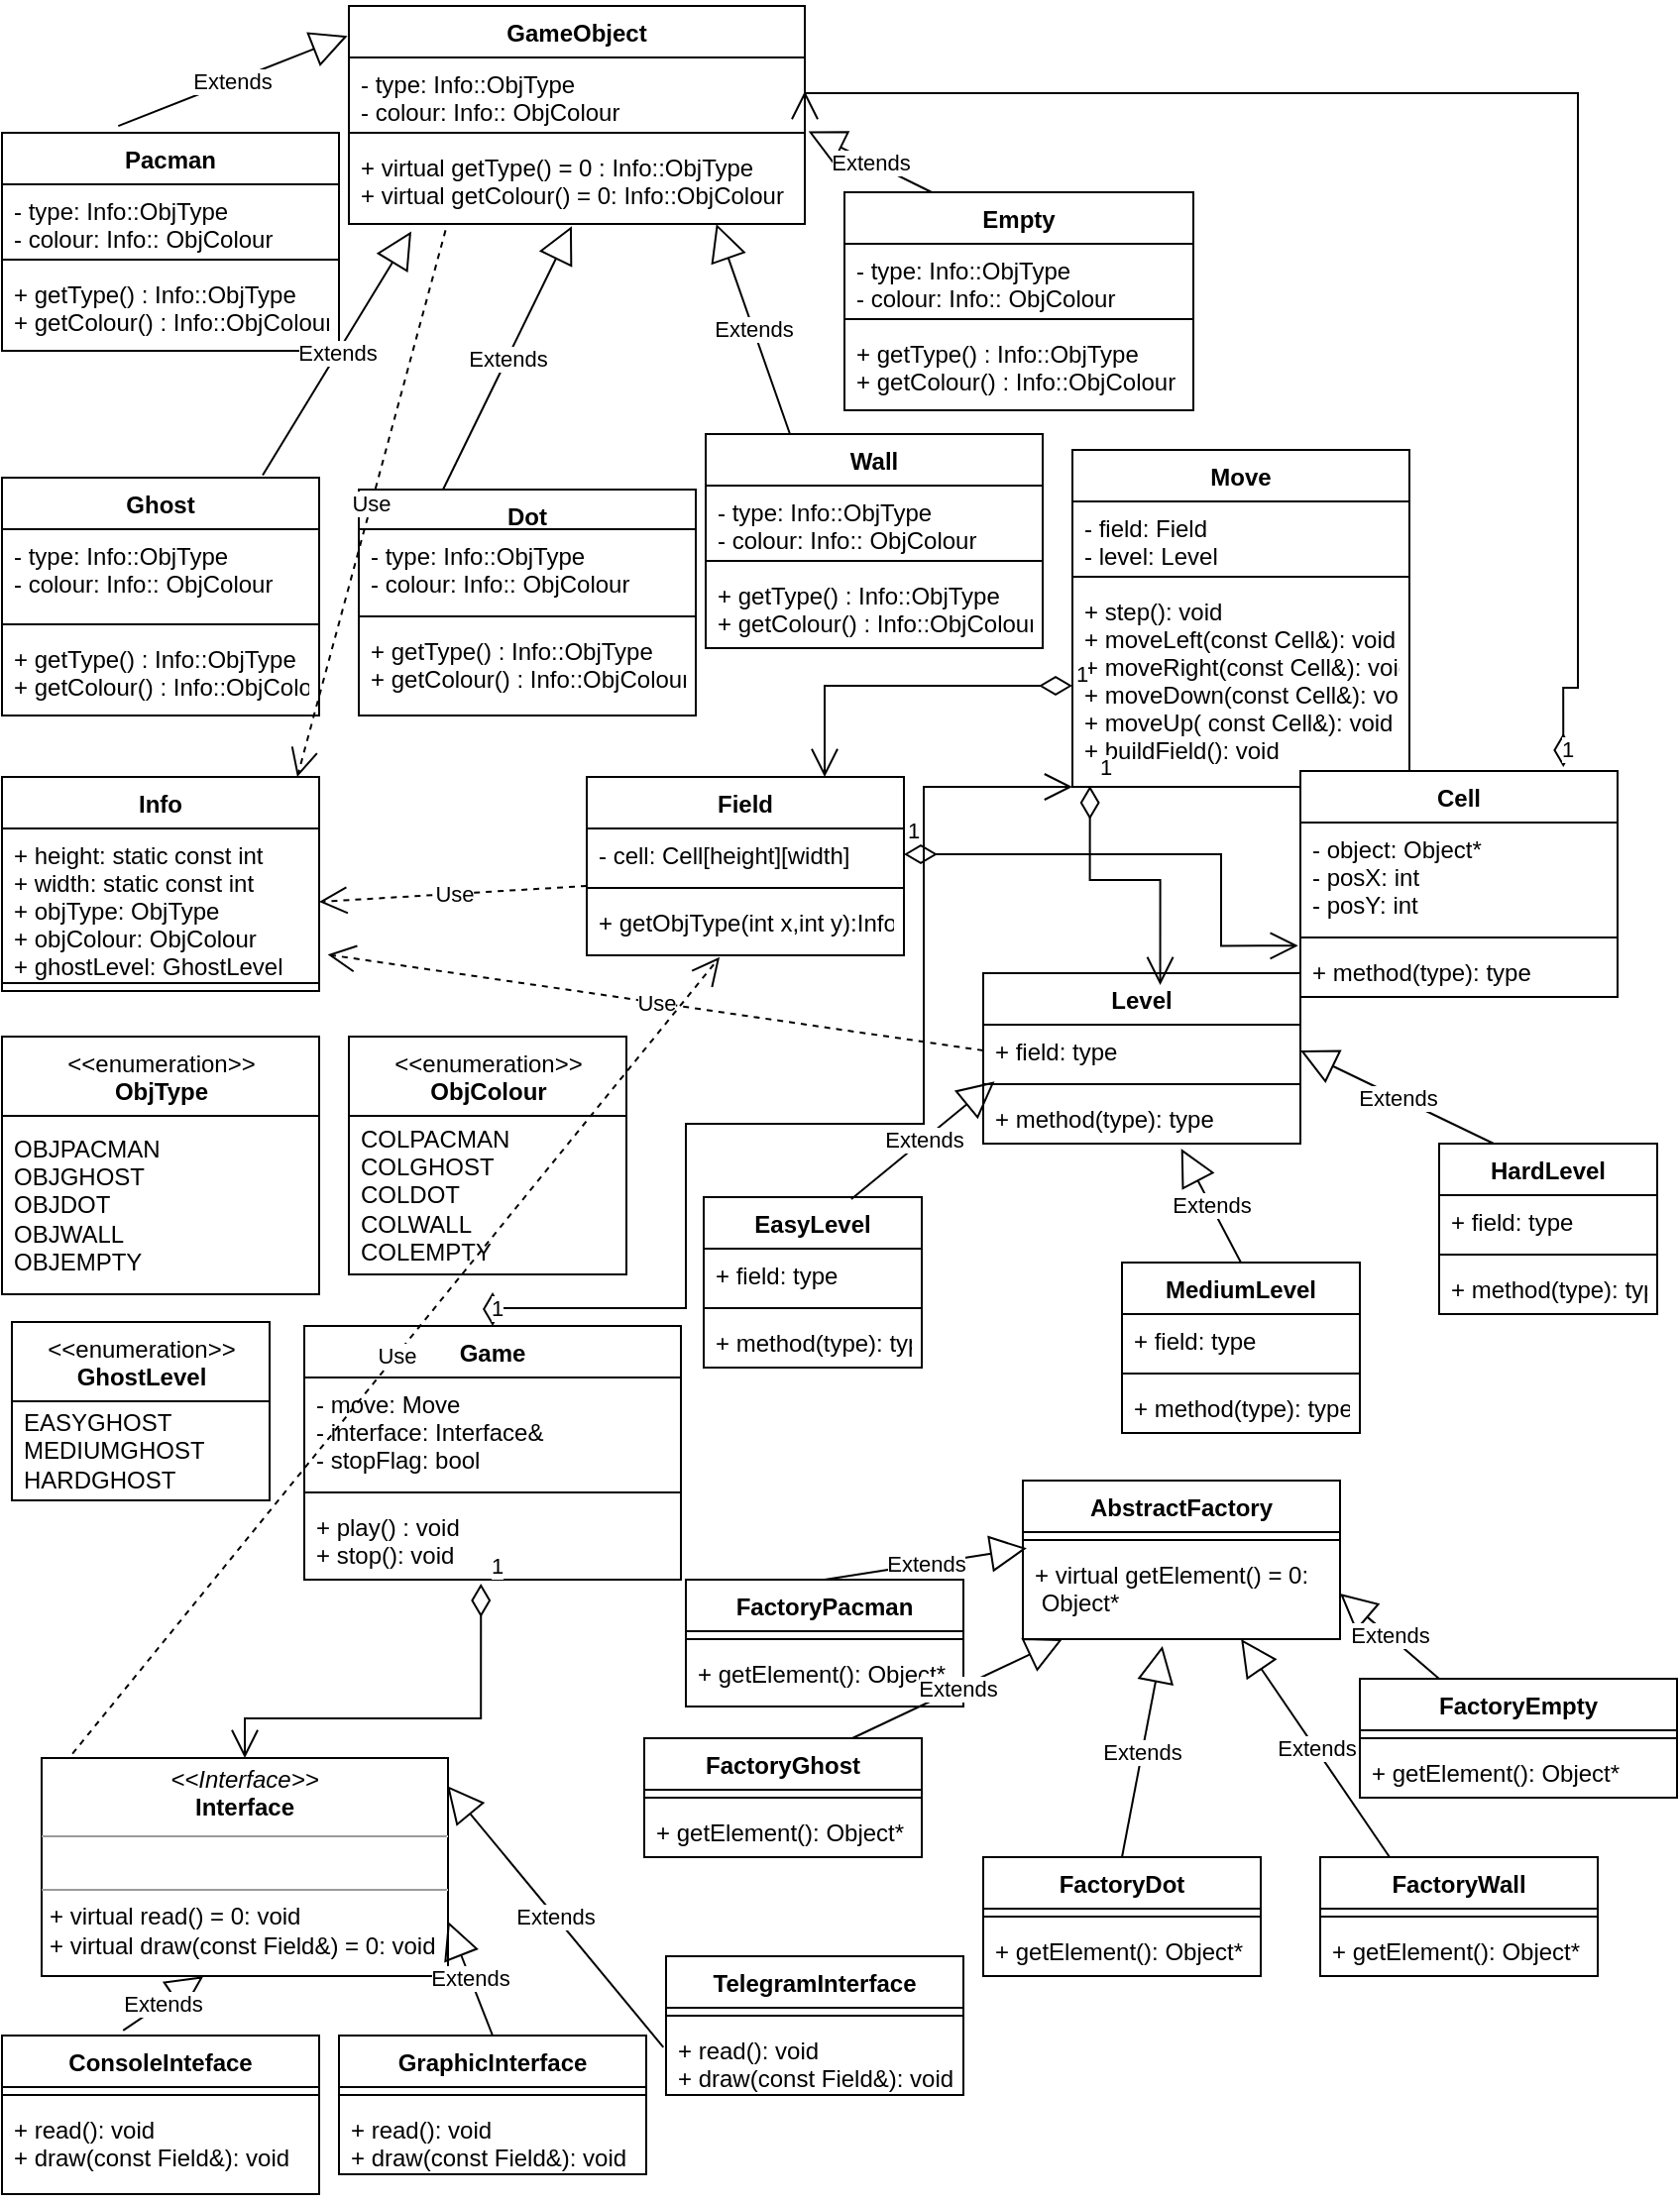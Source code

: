 <mxfile version="17.1.3" type="github">
  <diagram id="C5RBs43oDa-KdzZeNtuy" name="Page-1">
    <mxGraphModel dx="1153" dy="608" grid="1" gridSize="10" guides="1" tooltips="1" connect="1" arrows="1" fold="1" page="1" pageScale="1" pageWidth="827" pageHeight="1169" math="0" shadow="0">
      <root>
        <mxCell id="WIyWlLk6GJQsqaUBKTNV-0" />
        <mxCell id="WIyWlLk6GJQsqaUBKTNV-1" parent="WIyWlLk6GJQsqaUBKTNV-0" />
        <mxCell id="kcvEA24CebEOUI8K_3z3-49" value="GameObject" style="swimlane;fontStyle=1;align=center;verticalAlign=top;childLayout=stackLayout;horizontal=1;startSize=26;horizontalStack=0;resizeParent=1;resizeParentMax=0;resizeLast=0;collapsible=1;marginBottom=0;" vertex="1" parent="WIyWlLk6GJQsqaUBKTNV-1">
          <mxGeometry x="190" y="36" width="230" height="110" as="geometry" />
        </mxCell>
        <mxCell id="kcvEA24CebEOUI8K_3z3-50" value="- type: Info::ObjType&#xa;- colour: Info:: ObjColour" style="text;strokeColor=none;fillColor=none;align=left;verticalAlign=top;spacingLeft=4;spacingRight=4;overflow=hidden;rotatable=0;points=[[0,0.5],[1,0.5]];portConstraint=eastwest;" vertex="1" parent="kcvEA24CebEOUI8K_3z3-49">
          <mxGeometry y="26" width="230" height="34" as="geometry" />
        </mxCell>
        <mxCell id="kcvEA24CebEOUI8K_3z3-51" value="" style="line;strokeWidth=1;fillColor=none;align=left;verticalAlign=middle;spacingTop=-1;spacingLeft=3;spacingRight=3;rotatable=0;labelPosition=right;points=[];portConstraint=eastwest;" vertex="1" parent="kcvEA24CebEOUI8K_3z3-49">
          <mxGeometry y="60" width="230" height="8" as="geometry" />
        </mxCell>
        <mxCell id="kcvEA24CebEOUI8K_3z3-52" value="+ virtual getType() = 0 : Info::ObjType&#xa;+ virtual getColour() = 0: Info::ObjColour" style="text;strokeColor=none;fillColor=none;align=left;verticalAlign=top;spacingLeft=4;spacingRight=4;overflow=hidden;rotatable=0;points=[[0,0.5],[1,0.5]];portConstraint=eastwest;" vertex="1" parent="kcvEA24CebEOUI8K_3z3-49">
          <mxGeometry y="68" width="230" height="42" as="geometry" />
        </mxCell>
        <mxCell id="kcvEA24CebEOUI8K_3z3-53" value="Ghost" style="swimlane;fontStyle=1;align=center;verticalAlign=top;childLayout=stackLayout;horizontal=1;startSize=26;horizontalStack=0;resizeParent=1;resizeParentMax=0;resizeLast=0;collapsible=1;marginBottom=0;" vertex="1" parent="WIyWlLk6GJQsqaUBKTNV-1">
          <mxGeometry x="15" y="274" width="160" height="120" as="geometry" />
        </mxCell>
        <mxCell id="kcvEA24CebEOUI8K_3z3-54" value="- type: Info::ObjType&#xa;- colour: Info:: ObjColour" style="text;strokeColor=none;fillColor=none;align=left;verticalAlign=top;spacingLeft=4;spacingRight=4;overflow=hidden;rotatable=0;points=[[0,0.5],[1,0.5]];portConstraint=eastwest;" vertex="1" parent="kcvEA24CebEOUI8K_3z3-53">
          <mxGeometry y="26" width="160" height="44" as="geometry" />
        </mxCell>
        <mxCell id="kcvEA24CebEOUI8K_3z3-55" value="" style="line;strokeWidth=1;fillColor=none;align=left;verticalAlign=middle;spacingTop=-1;spacingLeft=3;spacingRight=3;rotatable=0;labelPosition=right;points=[];portConstraint=eastwest;" vertex="1" parent="kcvEA24CebEOUI8K_3z3-53">
          <mxGeometry y="70" width="160" height="8" as="geometry" />
        </mxCell>
        <mxCell id="kcvEA24CebEOUI8K_3z3-56" value="+ getType() : Info::ObjType&#xa;+ getColour() : Info::ObjColour" style="text;strokeColor=none;fillColor=none;align=left;verticalAlign=top;spacingLeft=4;spacingRight=4;overflow=hidden;rotatable=0;points=[[0,0.5],[1,0.5]];portConstraint=eastwest;" vertex="1" parent="kcvEA24CebEOUI8K_3z3-53">
          <mxGeometry y="78" width="160" height="42" as="geometry" />
        </mxCell>
        <mxCell id="kcvEA24CebEOUI8K_3z3-57" value="Dot" style="swimlane;fontStyle=1;align=center;verticalAlign=top;childLayout=stackLayout;horizontal=1;startSize=20;horizontalStack=0;resizeParent=1;resizeParentMax=0;resizeLast=0;collapsible=1;marginBottom=0;" vertex="1" parent="WIyWlLk6GJQsqaUBKTNV-1">
          <mxGeometry x="195" y="280" width="170" height="114" as="geometry" />
        </mxCell>
        <mxCell id="kcvEA24CebEOUI8K_3z3-58" value="- type: Info::ObjType&#xa;- colour: Info:: ObjColour" style="text;strokeColor=none;fillColor=none;align=left;verticalAlign=top;spacingLeft=4;spacingRight=4;overflow=hidden;rotatable=0;points=[[0,0.5],[1,0.5]];portConstraint=eastwest;" vertex="1" parent="kcvEA24CebEOUI8K_3z3-57">
          <mxGeometry y="20" width="170" height="40" as="geometry" />
        </mxCell>
        <mxCell id="kcvEA24CebEOUI8K_3z3-59" value="" style="line;strokeWidth=1;fillColor=none;align=left;verticalAlign=middle;spacingTop=-1;spacingLeft=3;spacingRight=3;rotatable=0;labelPosition=right;points=[];portConstraint=eastwest;" vertex="1" parent="kcvEA24CebEOUI8K_3z3-57">
          <mxGeometry y="60" width="170" height="8" as="geometry" />
        </mxCell>
        <mxCell id="kcvEA24CebEOUI8K_3z3-60" value="+ getType() : Info::ObjType&#xa;+ getColour() : Info::ObjColour" style="text;strokeColor=none;fillColor=none;align=left;verticalAlign=top;spacingLeft=4;spacingRight=4;overflow=hidden;rotatable=0;points=[[0,0.5],[1,0.5]];portConstraint=eastwest;" vertex="1" parent="kcvEA24CebEOUI8K_3z3-57">
          <mxGeometry y="68" width="170" height="46" as="geometry" />
        </mxCell>
        <mxCell id="kcvEA24CebEOUI8K_3z3-61" value="Wall" style="swimlane;fontStyle=1;align=center;verticalAlign=top;childLayout=stackLayout;horizontal=1;startSize=26;horizontalStack=0;resizeParent=1;resizeParentMax=0;resizeLast=0;collapsible=1;marginBottom=0;" vertex="1" parent="WIyWlLk6GJQsqaUBKTNV-1">
          <mxGeometry x="370" y="252" width="170" height="108" as="geometry" />
        </mxCell>
        <mxCell id="kcvEA24CebEOUI8K_3z3-62" value="- type: Info::ObjType&#xa;- colour: Info:: ObjColour" style="text;strokeColor=none;fillColor=none;align=left;verticalAlign=top;spacingLeft=4;spacingRight=4;overflow=hidden;rotatable=0;points=[[0,0.5],[1,0.5]];portConstraint=eastwest;" vertex="1" parent="kcvEA24CebEOUI8K_3z3-61">
          <mxGeometry y="26" width="170" height="34" as="geometry" />
        </mxCell>
        <mxCell id="kcvEA24CebEOUI8K_3z3-63" value="" style="line;strokeWidth=1;fillColor=none;align=left;verticalAlign=middle;spacingTop=-1;spacingLeft=3;spacingRight=3;rotatable=0;labelPosition=right;points=[];portConstraint=eastwest;" vertex="1" parent="kcvEA24CebEOUI8K_3z3-61">
          <mxGeometry y="60" width="170" height="8" as="geometry" />
        </mxCell>
        <mxCell id="kcvEA24CebEOUI8K_3z3-64" value="+ getType() : Info::ObjType&#xa;+ getColour() : Info::ObjColour" style="text;strokeColor=none;fillColor=none;align=left;verticalAlign=top;spacingLeft=4;spacingRight=4;overflow=hidden;rotatable=0;points=[[0,0.5],[1,0.5]];portConstraint=eastwest;" vertex="1" parent="kcvEA24CebEOUI8K_3z3-61">
          <mxGeometry y="68" width="170" height="40" as="geometry" />
        </mxCell>
        <mxCell id="kcvEA24CebEOUI8K_3z3-65" value="Empty" style="swimlane;fontStyle=1;align=center;verticalAlign=top;childLayout=stackLayout;horizontal=1;startSize=26;horizontalStack=0;resizeParent=1;resizeParentMax=0;resizeLast=0;collapsible=1;marginBottom=0;" vertex="1" parent="WIyWlLk6GJQsqaUBKTNV-1">
          <mxGeometry x="440" y="130" width="176" height="110" as="geometry" />
        </mxCell>
        <mxCell id="kcvEA24CebEOUI8K_3z3-66" value="- type: Info::ObjType&#xa;- colour: Info:: ObjColour" style="text;strokeColor=none;fillColor=none;align=left;verticalAlign=top;spacingLeft=4;spacingRight=4;overflow=hidden;rotatable=0;points=[[0,0.5],[1,0.5]];portConstraint=eastwest;" vertex="1" parent="kcvEA24CebEOUI8K_3z3-65">
          <mxGeometry y="26" width="176" height="34" as="geometry" />
        </mxCell>
        <mxCell id="kcvEA24CebEOUI8K_3z3-67" value="" style="line;strokeWidth=1;fillColor=none;align=left;verticalAlign=middle;spacingTop=-1;spacingLeft=3;spacingRight=3;rotatable=0;labelPosition=right;points=[];portConstraint=eastwest;" vertex="1" parent="kcvEA24CebEOUI8K_3z3-65">
          <mxGeometry y="60" width="176" height="8" as="geometry" />
        </mxCell>
        <mxCell id="kcvEA24CebEOUI8K_3z3-68" value="+ getType() : Info::ObjType&#xa;+ getColour() : Info::ObjColour" style="text;strokeColor=none;fillColor=none;align=left;verticalAlign=top;spacingLeft=4;spacingRight=4;overflow=hidden;rotatable=0;points=[[0,0.5],[1,0.5]];portConstraint=eastwest;" vertex="1" parent="kcvEA24CebEOUI8K_3z3-65">
          <mxGeometry y="68" width="176" height="42" as="geometry" />
        </mxCell>
        <mxCell id="kcvEA24CebEOUI8K_3z3-69" value="Pacman" style="swimlane;fontStyle=1;align=center;verticalAlign=top;childLayout=stackLayout;horizontal=1;startSize=26;horizontalStack=0;resizeParent=1;resizeParentMax=0;resizeLast=0;collapsible=1;marginBottom=0;" vertex="1" parent="WIyWlLk6GJQsqaUBKTNV-1">
          <mxGeometry x="15" y="100" width="170" height="110" as="geometry" />
        </mxCell>
        <mxCell id="kcvEA24CebEOUI8K_3z3-70" value="- type: Info::ObjType&#xa;- colour: Info:: ObjColour" style="text;strokeColor=none;fillColor=none;align=left;verticalAlign=top;spacingLeft=4;spacingRight=4;overflow=hidden;rotatable=0;points=[[0,0.5],[1,0.5]];portConstraint=eastwest;" vertex="1" parent="kcvEA24CebEOUI8K_3z3-69">
          <mxGeometry y="26" width="170" height="34" as="geometry" />
        </mxCell>
        <mxCell id="kcvEA24CebEOUI8K_3z3-71" value="" style="line;strokeWidth=1;fillColor=none;align=left;verticalAlign=middle;spacingTop=-1;spacingLeft=3;spacingRight=3;rotatable=0;labelPosition=right;points=[];portConstraint=eastwest;" vertex="1" parent="kcvEA24CebEOUI8K_3z3-69">
          <mxGeometry y="60" width="170" height="8" as="geometry" />
        </mxCell>
        <mxCell id="kcvEA24CebEOUI8K_3z3-72" value="+ getType() : Info::ObjType&#xa;+ getColour() : Info::ObjColour" style="text;strokeColor=none;fillColor=none;align=left;verticalAlign=top;spacingLeft=4;spacingRight=4;overflow=hidden;rotatable=0;points=[[0,0.5],[1,0.5]];portConstraint=eastwest;" vertex="1" parent="kcvEA24CebEOUI8K_3z3-69">
          <mxGeometry y="68" width="170" height="42" as="geometry" />
        </mxCell>
        <mxCell id="kcvEA24CebEOUI8K_3z3-73" value="Game" style="swimlane;fontStyle=1;align=center;verticalAlign=top;childLayout=stackLayout;horizontal=1;startSize=26;horizontalStack=0;resizeParent=1;resizeParentMax=0;resizeLast=0;collapsible=1;marginBottom=0;" vertex="1" parent="WIyWlLk6GJQsqaUBKTNV-1">
          <mxGeometry x="167.5" y="702" width="190" height="128" as="geometry" />
        </mxCell>
        <mxCell id="kcvEA24CebEOUI8K_3z3-74" value="- move: Move&#xa;- interface: Interface&amp;&#xa;- stopFlag: bool" style="text;strokeColor=none;fillColor=none;align=left;verticalAlign=top;spacingLeft=4;spacingRight=4;overflow=hidden;rotatable=0;points=[[0,0.5],[1,0.5]];portConstraint=eastwest;" vertex="1" parent="kcvEA24CebEOUI8K_3z3-73">
          <mxGeometry y="26" width="190" height="54" as="geometry" />
        </mxCell>
        <mxCell id="kcvEA24CebEOUI8K_3z3-75" value="" style="line;strokeWidth=1;fillColor=none;align=left;verticalAlign=middle;spacingTop=-1;spacingLeft=3;spacingRight=3;rotatable=0;labelPosition=right;points=[];portConstraint=eastwest;" vertex="1" parent="kcvEA24CebEOUI8K_3z3-73">
          <mxGeometry y="80" width="190" height="8" as="geometry" />
        </mxCell>
        <mxCell id="kcvEA24CebEOUI8K_3z3-76" value="+ play() : void&#xa;+ stop(): void" style="text;strokeColor=none;fillColor=none;align=left;verticalAlign=top;spacingLeft=4;spacingRight=4;overflow=hidden;rotatable=0;points=[[0,0.5],[1,0.5]];portConstraint=eastwest;" vertex="1" parent="kcvEA24CebEOUI8K_3z3-73">
          <mxGeometry y="88" width="190" height="40" as="geometry" />
        </mxCell>
        <mxCell id="kcvEA24CebEOUI8K_3z3-77" value="Move" style="swimlane;fontStyle=1;align=center;verticalAlign=top;childLayout=stackLayout;horizontal=1;startSize=26;horizontalStack=0;resizeParent=1;resizeParentMax=0;resizeLast=0;collapsible=1;marginBottom=0;" vertex="1" parent="WIyWlLk6GJQsqaUBKTNV-1">
          <mxGeometry x="555" y="260" width="170" height="170" as="geometry" />
        </mxCell>
        <mxCell id="kcvEA24CebEOUI8K_3z3-78" value="- field: Field&#xa;- level: Level" style="text;strokeColor=none;fillColor=none;align=left;verticalAlign=top;spacingLeft=4;spacingRight=4;overflow=hidden;rotatable=0;points=[[0,0.5],[1,0.5]];portConstraint=eastwest;" vertex="1" parent="kcvEA24CebEOUI8K_3z3-77">
          <mxGeometry y="26" width="170" height="34" as="geometry" />
        </mxCell>
        <mxCell id="kcvEA24CebEOUI8K_3z3-79" value="" style="line;strokeWidth=1;fillColor=none;align=left;verticalAlign=middle;spacingTop=-1;spacingLeft=3;spacingRight=3;rotatable=0;labelPosition=right;points=[];portConstraint=eastwest;" vertex="1" parent="kcvEA24CebEOUI8K_3z3-77">
          <mxGeometry y="60" width="170" height="8" as="geometry" />
        </mxCell>
        <mxCell id="kcvEA24CebEOUI8K_3z3-80" value="+ step(): void&#xa;+ moveLeft(const Cell&amp;): void&#xa;+ moveRight(const Cell&amp;): void&#xa;+ moveDown(const Cell&amp;): void&#xa;+ moveUp( const Cell&amp;): void&#xa;+ buildField(): void" style="text;strokeColor=none;fillColor=none;align=left;verticalAlign=top;spacingLeft=4;spacingRight=4;overflow=hidden;rotatable=0;points=[[0,0.5],[1,0.5]];portConstraint=eastwest;" vertex="1" parent="kcvEA24CebEOUI8K_3z3-77">
          <mxGeometry y="68" width="170" height="102" as="geometry" />
        </mxCell>
        <mxCell id="kcvEA24CebEOUI8K_3z3-81" value="Field" style="swimlane;fontStyle=1;align=center;verticalAlign=top;childLayout=stackLayout;horizontal=1;startSize=26;horizontalStack=0;resizeParent=1;resizeParentMax=0;resizeLast=0;collapsible=1;marginBottom=0;" vertex="1" parent="WIyWlLk6GJQsqaUBKTNV-1">
          <mxGeometry x="310" y="425" width="160" height="90" as="geometry" />
        </mxCell>
        <mxCell id="kcvEA24CebEOUI8K_3z3-82" value="- cell: Cell[height][width]" style="text;strokeColor=none;fillColor=none;align=left;verticalAlign=top;spacingLeft=4;spacingRight=4;overflow=hidden;rotatable=0;points=[[0,0.5],[1,0.5]];portConstraint=eastwest;" vertex="1" parent="kcvEA24CebEOUI8K_3z3-81">
          <mxGeometry y="26" width="160" height="26" as="geometry" />
        </mxCell>
        <mxCell id="kcvEA24CebEOUI8K_3z3-83" value="" style="line;strokeWidth=1;fillColor=none;align=left;verticalAlign=middle;spacingTop=-1;spacingLeft=3;spacingRight=3;rotatable=0;labelPosition=right;points=[];portConstraint=eastwest;" vertex="1" parent="kcvEA24CebEOUI8K_3z3-81">
          <mxGeometry y="52" width="160" height="8" as="geometry" />
        </mxCell>
        <mxCell id="kcvEA24CebEOUI8K_3z3-84" value="+ getObjType(int x,int y):Info::ObjType" style="text;strokeColor=none;fillColor=none;align=left;verticalAlign=top;spacingLeft=4;spacingRight=4;overflow=hidden;rotatable=0;points=[[0,0.5],[1,0.5]];portConstraint=eastwest;" vertex="1" parent="kcvEA24CebEOUI8K_3z3-81">
          <mxGeometry y="60" width="160" height="30" as="geometry" />
        </mxCell>
        <mxCell id="kcvEA24CebEOUI8K_3z3-85" value="Level" style="swimlane;fontStyle=1;align=center;verticalAlign=top;childLayout=stackLayout;horizontal=1;startSize=26;horizontalStack=0;resizeParent=1;resizeParentMax=0;resizeLast=0;collapsible=1;marginBottom=0;" vertex="1" parent="WIyWlLk6GJQsqaUBKTNV-1">
          <mxGeometry x="510" y="524" width="160" height="86" as="geometry" />
        </mxCell>
        <mxCell id="kcvEA24CebEOUI8K_3z3-86" value="+ field: type" style="text;strokeColor=none;fillColor=none;align=left;verticalAlign=top;spacingLeft=4;spacingRight=4;overflow=hidden;rotatable=0;points=[[0,0.5],[1,0.5]];portConstraint=eastwest;" vertex="1" parent="kcvEA24CebEOUI8K_3z3-85">
          <mxGeometry y="26" width="160" height="26" as="geometry" />
        </mxCell>
        <mxCell id="kcvEA24CebEOUI8K_3z3-87" value="" style="line;strokeWidth=1;fillColor=none;align=left;verticalAlign=middle;spacingTop=-1;spacingLeft=3;spacingRight=3;rotatable=0;labelPosition=right;points=[];portConstraint=eastwest;" vertex="1" parent="kcvEA24CebEOUI8K_3z3-85">
          <mxGeometry y="52" width="160" height="8" as="geometry" />
        </mxCell>
        <mxCell id="kcvEA24CebEOUI8K_3z3-88" value="+ method(type): type" style="text;strokeColor=none;fillColor=none;align=left;verticalAlign=top;spacingLeft=4;spacingRight=4;overflow=hidden;rotatable=0;points=[[0,0.5],[1,0.5]];portConstraint=eastwest;" vertex="1" parent="kcvEA24CebEOUI8K_3z3-85">
          <mxGeometry y="60" width="160" height="26" as="geometry" />
        </mxCell>
        <mxCell id="kcvEA24CebEOUI8K_3z3-89" value="Cell" style="swimlane;fontStyle=1;align=center;verticalAlign=top;childLayout=stackLayout;horizontal=1;startSize=26;horizontalStack=0;resizeParent=1;resizeParentMax=0;resizeLast=0;collapsible=1;marginBottom=0;" vertex="1" parent="WIyWlLk6GJQsqaUBKTNV-1">
          <mxGeometry x="670" y="422" width="160" height="114" as="geometry" />
        </mxCell>
        <mxCell id="kcvEA24CebEOUI8K_3z3-90" value="- object: Object*&#xa;- posX: int&#xa;- posY: int" style="text;strokeColor=none;fillColor=none;align=left;verticalAlign=top;spacingLeft=4;spacingRight=4;overflow=hidden;rotatable=0;points=[[0,0.5],[1,0.5]];portConstraint=eastwest;" vertex="1" parent="kcvEA24CebEOUI8K_3z3-89">
          <mxGeometry y="26" width="160" height="54" as="geometry" />
        </mxCell>
        <mxCell id="kcvEA24CebEOUI8K_3z3-91" value="" style="line;strokeWidth=1;fillColor=none;align=left;verticalAlign=middle;spacingTop=-1;spacingLeft=3;spacingRight=3;rotatable=0;labelPosition=right;points=[];portConstraint=eastwest;" vertex="1" parent="kcvEA24CebEOUI8K_3z3-89">
          <mxGeometry y="80" width="160" height="8" as="geometry" />
        </mxCell>
        <mxCell id="kcvEA24CebEOUI8K_3z3-92" value="+ method(type): type" style="text;strokeColor=none;fillColor=none;align=left;verticalAlign=top;spacingLeft=4;spacingRight=4;overflow=hidden;rotatable=0;points=[[0,0.5],[1,0.5]];portConstraint=eastwest;" vertex="1" parent="kcvEA24CebEOUI8K_3z3-89">
          <mxGeometry y="88" width="160" height="26" as="geometry" />
        </mxCell>
        <mxCell id="kcvEA24CebEOUI8K_3z3-97" value="ConsoleInteface" style="swimlane;fontStyle=1;align=center;verticalAlign=top;childLayout=stackLayout;horizontal=1;startSize=26;horizontalStack=0;resizeParent=1;resizeParentMax=0;resizeLast=0;collapsible=1;marginBottom=0;" vertex="1" parent="WIyWlLk6GJQsqaUBKTNV-1">
          <mxGeometry x="15" y="1060" width="160" height="80" as="geometry" />
        </mxCell>
        <mxCell id="kcvEA24CebEOUI8K_3z3-99" value="" style="line;strokeWidth=1;fillColor=none;align=left;verticalAlign=middle;spacingTop=-1;spacingLeft=3;spacingRight=3;rotatable=0;labelPosition=right;points=[];portConstraint=eastwest;" vertex="1" parent="kcvEA24CebEOUI8K_3z3-97">
          <mxGeometry y="26" width="160" height="8" as="geometry" />
        </mxCell>
        <mxCell id="kcvEA24CebEOUI8K_3z3-100" value="+ read(): void&#xa;+ draw(const Field&amp;): void" style="text;strokeColor=none;fillColor=none;align=left;verticalAlign=top;spacingLeft=4;spacingRight=4;overflow=hidden;rotatable=0;points=[[0,0.5],[1,0.5]];portConstraint=eastwest;" vertex="1" parent="kcvEA24CebEOUI8K_3z3-97">
          <mxGeometry y="34" width="160" height="46" as="geometry" />
        </mxCell>
        <mxCell id="kcvEA24CebEOUI8K_3z3-101" value="GraphicInterface" style="swimlane;fontStyle=1;align=center;verticalAlign=top;childLayout=stackLayout;horizontal=1;startSize=26;horizontalStack=0;resizeParent=1;resizeParentMax=0;resizeLast=0;collapsible=1;marginBottom=0;" vertex="1" parent="WIyWlLk6GJQsqaUBKTNV-1">
          <mxGeometry x="185" y="1060" width="155" height="70" as="geometry" />
        </mxCell>
        <mxCell id="kcvEA24CebEOUI8K_3z3-103" value="" style="line;strokeWidth=1;fillColor=none;align=left;verticalAlign=middle;spacingTop=-1;spacingLeft=3;spacingRight=3;rotatable=0;labelPosition=right;points=[];portConstraint=eastwest;" vertex="1" parent="kcvEA24CebEOUI8K_3z3-101">
          <mxGeometry y="26" width="155" height="8" as="geometry" />
        </mxCell>
        <mxCell id="kcvEA24CebEOUI8K_3z3-104" value="+ read(): void&#xa;+ draw(const Field&amp;): void" style="text;strokeColor=none;fillColor=none;align=left;verticalAlign=top;spacingLeft=4;spacingRight=4;overflow=hidden;rotatable=0;points=[[0,0.5],[1,0.5]];portConstraint=eastwest;" vertex="1" parent="kcvEA24CebEOUI8K_3z3-101">
          <mxGeometry y="34" width="155" height="36" as="geometry" />
        </mxCell>
        <mxCell id="kcvEA24CebEOUI8K_3z3-105" value="TelegramInterface&#xa;" style="swimlane;fontStyle=1;align=center;verticalAlign=top;childLayout=stackLayout;horizontal=1;startSize=26;horizontalStack=0;resizeParent=1;resizeParentMax=0;resizeLast=0;collapsible=1;marginBottom=0;" vertex="1" parent="WIyWlLk6GJQsqaUBKTNV-1">
          <mxGeometry x="350" y="1020" width="150" height="70" as="geometry" />
        </mxCell>
        <mxCell id="kcvEA24CebEOUI8K_3z3-107" value="" style="line;strokeWidth=1;fillColor=none;align=left;verticalAlign=middle;spacingTop=-1;spacingLeft=3;spacingRight=3;rotatable=0;labelPosition=right;points=[];portConstraint=eastwest;" vertex="1" parent="kcvEA24CebEOUI8K_3z3-105">
          <mxGeometry y="26" width="150" height="8" as="geometry" />
        </mxCell>
        <mxCell id="kcvEA24CebEOUI8K_3z3-108" value="+ read(): void&#xa;+ draw(const Field&amp;): void" style="text;strokeColor=none;fillColor=none;align=left;verticalAlign=top;spacingLeft=4;spacingRight=4;overflow=hidden;rotatable=0;points=[[0,0.5],[1,0.5]];portConstraint=eastwest;" vertex="1" parent="kcvEA24CebEOUI8K_3z3-105">
          <mxGeometry y="34" width="150" height="36" as="geometry" />
        </mxCell>
        <mxCell id="kcvEA24CebEOUI8K_3z3-109" value="Info&#xa;" style="swimlane;fontStyle=1;align=center;verticalAlign=top;childLayout=stackLayout;horizontal=1;startSize=26;horizontalStack=0;resizeParent=1;resizeParentMax=0;resizeLast=0;collapsible=1;marginBottom=0;" vertex="1" parent="WIyWlLk6GJQsqaUBKTNV-1">
          <mxGeometry x="15" y="425" width="160" height="108" as="geometry" />
        </mxCell>
        <mxCell id="kcvEA24CebEOUI8K_3z3-110" value="+ height: static const int&#xa;+ width: static const int&#xa;+ objType: ObjType&#xa;+ objColour: ObjColour&#xa;+ ghostLevel: GhostLevel" style="text;strokeColor=none;fillColor=none;align=left;verticalAlign=top;spacingLeft=4;spacingRight=4;overflow=hidden;rotatable=0;points=[[0,0.5],[1,0.5]];portConstraint=eastwest;" vertex="1" parent="kcvEA24CebEOUI8K_3z3-109">
          <mxGeometry y="26" width="160" height="74" as="geometry" />
        </mxCell>
        <mxCell id="kcvEA24CebEOUI8K_3z3-111" value="" style="line;strokeWidth=1;fillColor=none;align=left;verticalAlign=middle;spacingTop=-1;spacingLeft=3;spacingRight=3;rotatable=0;labelPosition=right;points=[];portConstraint=eastwest;" vertex="1" parent="kcvEA24CebEOUI8K_3z3-109">
          <mxGeometry y="100" width="160" height="8" as="geometry" />
        </mxCell>
        <mxCell id="kcvEA24CebEOUI8K_3z3-113" value="AbstractFactory" style="swimlane;fontStyle=1;align=center;verticalAlign=top;childLayout=stackLayout;horizontal=1;startSize=26;horizontalStack=0;resizeParent=1;resizeParentMax=0;resizeLast=0;collapsible=1;marginBottom=0;" vertex="1" parent="WIyWlLk6GJQsqaUBKTNV-1">
          <mxGeometry x="530" y="780" width="160" height="80" as="geometry" />
        </mxCell>
        <mxCell id="kcvEA24CebEOUI8K_3z3-115" value="" style="line;strokeWidth=1;fillColor=none;align=left;verticalAlign=middle;spacingTop=-1;spacingLeft=3;spacingRight=3;rotatable=0;labelPosition=right;points=[];portConstraint=eastwest;" vertex="1" parent="kcvEA24CebEOUI8K_3z3-113">
          <mxGeometry y="26" width="160" height="8" as="geometry" />
        </mxCell>
        <mxCell id="kcvEA24CebEOUI8K_3z3-116" value="+ virtual getElement() = 0:&#xa; Object*" style="text;strokeColor=none;fillColor=none;align=left;verticalAlign=top;spacingLeft=4;spacingRight=4;overflow=hidden;rotatable=0;points=[[0,0.5],[1,0.5]];portConstraint=eastwest;" vertex="1" parent="kcvEA24CebEOUI8K_3z3-113">
          <mxGeometry y="34" width="160" height="46" as="geometry" />
        </mxCell>
        <mxCell id="kcvEA24CebEOUI8K_3z3-117" value="FactoryPacman" style="swimlane;fontStyle=1;align=center;verticalAlign=top;childLayout=stackLayout;horizontal=1;startSize=26;horizontalStack=0;resizeParent=1;resizeParentMax=0;resizeLast=0;collapsible=1;marginBottom=0;" vertex="1" parent="WIyWlLk6GJQsqaUBKTNV-1">
          <mxGeometry x="360" y="830" width="140" height="64" as="geometry" />
        </mxCell>
        <mxCell id="kcvEA24CebEOUI8K_3z3-119" value="" style="line;strokeWidth=1;fillColor=none;align=left;verticalAlign=middle;spacingTop=-1;spacingLeft=3;spacingRight=3;rotatable=0;labelPosition=right;points=[];portConstraint=eastwest;" vertex="1" parent="kcvEA24CebEOUI8K_3z3-117">
          <mxGeometry y="26" width="140" height="8" as="geometry" />
        </mxCell>
        <mxCell id="kcvEA24CebEOUI8K_3z3-120" value="+ getElement(): Object*" style="text;strokeColor=none;fillColor=none;align=left;verticalAlign=top;spacingLeft=4;spacingRight=4;overflow=hidden;rotatable=0;points=[[0,0.5],[1,0.5]];portConstraint=eastwest;" vertex="1" parent="kcvEA24CebEOUI8K_3z3-117">
          <mxGeometry y="34" width="140" height="30" as="geometry" />
        </mxCell>
        <mxCell id="kcvEA24CebEOUI8K_3z3-121" value="FactoryGhost" style="swimlane;fontStyle=1;align=center;verticalAlign=top;childLayout=stackLayout;horizontal=1;startSize=26;horizontalStack=0;resizeParent=1;resizeParentMax=0;resizeLast=0;collapsible=1;marginBottom=0;" vertex="1" parent="WIyWlLk6GJQsqaUBKTNV-1">
          <mxGeometry x="339" y="910" width="140" height="60" as="geometry" />
        </mxCell>
        <mxCell id="kcvEA24CebEOUI8K_3z3-123" value="" style="line;strokeWidth=1;fillColor=none;align=left;verticalAlign=middle;spacingTop=-1;spacingLeft=3;spacingRight=3;rotatable=0;labelPosition=right;points=[];portConstraint=eastwest;" vertex="1" parent="kcvEA24CebEOUI8K_3z3-121">
          <mxGeometry y="26" width="140" height="8" as="geometry" />
        </mxCell>
        <mxCell id="kcvEA24CebEOUI8K_3z3-124" value="+ getElement(): Object*" style="text;strokeColor=none;fillColor=none;align=left;verticalAlign=top;spacingLeft=4;spacingRight=4;overflow=hidden;rotatable=0;points=[[0,0.5],[1,0.5]];portConstraint=eastwest;" vertex="1" parent="kcvEA24CebEOUI8K_3z3-121">
          <mxGeometry y="34" width="140" height="26" as="geometry" />
        </mxCell>
        <mxCell id="kcvEA24CebEOUI8K_3z3-125" value="FactoryWall" style="swimlane;fontStyle=1;align=center;verticalAlign=top;childLayout=stackLayout;horizontal=1;startSize=26;horizontalStack=0;resizeParent=1;resizeParentMax=0;resizeLast=0;collapsible=1;marginBottom=0;" vertex="1" parent="WIyWlLk6GJQsqaUBKTNV-1">
          <mxGeometry x="680" y="970" width="140" height="60" as="geometry" />
        </mxCell>
        <mxCell id="kcvEA24CebEOUI8K_3z3-127" value="" style="line;strokeWidth=1;fillColor=none;align=left;verticalAlign=middle;spacingTop=-1;spacingLeft=3;spacingRight=3;rotatable=0;labelPosition=right;points=[];portConstraint=eastwest;" vertex="1" parent="kcvEA24CebEOUI8K_3z3-125">
          <mxGeometry y="26" width="140" height="8" as="geometry" />
        </mxCell>
        <mxCell id="kcvEA24CebEOUI8K_3z3-128" value="+ getElement(): Object*" style="text;strokeColor=none;fillColor=none;align=left;verticalAlign=top;spacingLeft=4;spacingRight=4;overflow=hidden;rotatable=0;points=[[0,0.5],[1,0.5]];portConstraint=eastwest;" vertex="1" parent="kcvEA24CebEOUI8K_3z3-125">
          <mxGeometry y="34" width="140" height="26" as="geometry" />
        </mxCell>
        <mxCell id="kcvEA24CebEOUI8K_3z3-133" value="FactoryDot" style="swimlane;fontStyle=1;align=center;verticalAlign=top;childLayout=stackLayout;horizontal=1;startSize=26;horizontalStack=0;resizeParent=1;resizeParentMax=0;resizeLast=0;collapsible=1;marginBottom=0;" vertex="1" parent="WIyWlLk6GJQsqaUBKTNV-1">
          <mxGeometry x="510" y="970" width="140" height="60" as="geometry" />
        </mxCell>
        <mxCell id="kcvEA24CebEOUI8K_3z3-135" value="" style="line;strokeWidth=1;fillColor=none;align=left;verticalAlign=middle;spacingTop=-1;spacingLeft=3;spacingRight=3;rotatable=0;labelPosition=right;points=[];portConstraint=eastwest;" vertex="1" parent="kcvEA24CebEOUI8K_3z3-133">
          <mxGeometry y="26" width="140" height="8" as="geometry" />
        </mxCell>
        <mxCell id="kcvEA24CebEOUI8K_3z3-136" value="+ getElement(): Object*" style="text;strokeColor=none;fillColor=none;align=left;verticalAlign=top;spacingLeft=4;spacingRight=4;overflow=hidden;rotatable=0;points=[[0,0.5],[1,0.5]];portConstraint=eastwest;" vertex="1" parent="kcvEA24CebEOUI8K_3z3-133">
          <mxGeometry y="34" width="140" height="26" as="geometry" />
        </mxCell>
        <mxCell id="kcvEA24CebEOUI8K_3z3-137" value="Extends" style="endArrow=block;endSize=16;endFill=0;html=1;rounded=0;entryX=-0.003;entryY=0.137;entryDx=0;entryDy=0;entryPerimeter=0;exitX=0.345;exitY=-0.031;exitDx=0;exitDy=0;exitPerimeter=0;" edge="1" parent="WIyWlLk6GJQsqaUBKTNV-1" source="kcvEA24CebEOUI8K_3z3-69" target="kcvEA24CebEOUI8K_3z3-49">
          <mxGeometry width="160" relative="1" as="geometry">
            <mxPoint x="10" y="78.6" as="sourcePoint" />
            <mxPoint x="170" y="78.6" as="targetPoint" />
          </mxGeometry>
        </mxCell>
        <mxCell id="kcvEA24CebEOUI8K_3z3-138" value="Extends" style="endArrow=block;endSize=16;endFill=0;html=1;rounded=0;entryX=0.806;entryY=1;entryDx=0;entryDy=0;entryPerimeter=0;exitX=0.25;exitY=0;exitDx=0;exitDy=0;" edge="1" parent="WIyWlLk6GJQsqaUBKTNV-1" source="kcvEA24CebEOUI8K_3z3-61" target="kcvEA24CebEOUI8K_3z3-52">
          <mxGeometry width="160" relative="1" as="geometry">
            <mxPoint x="330" y="260" as="sourcePoint" />
            <mxPoint x="490" y="260" as="targetPoint" />
          </mxGeometry>
        </mxCell>
        <mxCell id="kcvEA24CebEOUI8K_3z3-142" value="Extends" style="endArrow=block;endSize=16;endFill=0;html=1;rounded=0;entryX=0.489;entryY=1.026;entryDx=0;entryDy=0;entryPerimeter=0;exitX=0.25;exitY=0;exitDx=0;exitDy=0;" edge="1" parent="WIyWlLk6GJQsqaUBKTNV-1" source="kcvEA24CebEOUI8K_3z3-57" target="kcvEA24CebEOUI8K_3z3-52">
          <mxGeometry width="160" relative="1" as="geometry">
            <mxPoint x="220" y="252" as="sourcePoint" />
            <mxPoint x="380" y="252" as="targetPoint" />
          </mxGeometry>
        </mxCell>
        <mxCell id="kcvEA24CebEOUI8K_3z3-143" value="Extends" style="endArrow=block;endSize=16;endFill=0;html=1;rounded=0;entryX=1.008;entryY=1.096;entryDx=0;entryDy=0;entryPerimeter=0;exitX=0.25;exitY=0;exitDx=0;exitDy=0;" edge="1" parent="WIyWlLk6GJQsqaUBKTNV-1" source="kcvEA24CebEOUI8K_3z3-65" target="kcvEA24CebEOUI8K_3z3-50">
          <mxGeometry width="160" relative="1" as="geometry">
            <mxPoint x="460" y="71" as="sourcePoint" />
            <mxPoint x="620" y="71" as="targetPoint" />
          </mxGeometry>
        </mxCell>
        <mxCell id="kcvEA24CebEOUI8K_3z3-144" value="Extends" style="endArrow=block;endSize=16;endFill=0;html=1;rounded=0;exitX=0.822;exitY=-0.01;exitDx=0;exitDy=0;exitPerimeter=0;entryX=0.137;entryY=1.09;entryDx=0;entryDy=0;entryPerimeter=0;" edge="1" parent="WIyWlLk6GJQsqaUBKTNV-1" source="kcvEA24CebEOUI8K_3z3-53" target="kcvEA24CebEOUI8K_3z3-52">
          <mxGeometry width="160" relative="1" as="geometry">
            <mxPoint x="60" y="169.2" as="sourcePoint" />
            <mxPoint x="210" y="140" as="targetPoint" />
          </mxGeometry>
        </mxCell>
        <mxCell id="kcvEA24CebEOUI8K_3z3-145" value="EasyLevel" style="swimlane;fontStyle=1;align=center;verticalAlign=top;childLayout=stackLayout;horizontal=1;startSize=26;horizontalStack=0;resizeParent=1;resizeParentMax=0;resizeLast=0;collapsible=1;marginBottom=0;" vertex="1" parent="WIyWlLk6GJQsqaUBKTNV-1">
          <mxGeometry x="369" y="637" width="110" height="86" as="geometry" />
        </mxCell>
        <mxCell id="kcvEA24CebEOUI8K_3z3-146" value="+ field: type" style="text;strokeColor=none;fillColor=none;align=left;verticalAlign=top;spacingLeft=4;spacingRight=4;overflow=hidden;rotatable=0;points=[[0,0.5],[1,0.5]];portConstraint=eastwest;" vertex="1" parent="kcvEA24CebEOUI8K_3z3-145">
          <mxGeometry y="26" width="110" height="26" as="geometry" />
        </mxCell>
        <mxCell id="kcvEA24CebEOUI8K_3z3-147" value="" style="line;strokeWidth=1;fillColor=none;align=left;verticalAlign=middle;spacingTop=-1;spacingLeft=3;spacingRight=3;rotatable=0;labelPosition=right;points=[];portConstraint=eastwest;" vertex="1" parent="kcvEA24CebEOUI8K_3z3-145">
          <mxGeometry y="52" width="110" height="8" as="geometry" />
        </mxCell>
        <mxCell id="kcvEA24CebEOUI8K_3z3-148" value="+ method(type): type" style="text;strokeColor=none;fillColor=none;align=left;verticalAlign=top;spacingLeft=4;spacingRight=4;overflow=hidden;rotatable=0;points=[[0,0.5],[1,0.5]];portConstraint=eastwest;" vertex="1" parent="kcvEA24CebEOUI8K_3z3-145">
          <mxGeometry y="60" width="110" height="26" as="geometry" />
        </mxCell>
        <mxCell id="kcvEA24CebEOUI8K_3z3-149" value="MediumLevel" style="swimlane;fontStyle=1;align=center;verticalAlign=top;childLayout=stackLayout;horizontal=1;startSize=26;horizontalStack=0;resizeParent=1;resizeParentMax=0;resizeLast=0;collapsible=1;marginBottom=0;" vertex="1" parent="WIyWlLk6GJQsqaUBKTNV-1">
          <mxGeometry x="580" y="670" width="120" height="86" as="geometry" />
        </mxCell>
        <mxCell id="kcvEA24CebEOUI8K_3z3-150" value="+ field: type" style="text;strokeColor=none;fillColor=none;align=left;verticalAlign=top;spacingLeft=4;spacingRight=4;overflow=hidden;rotatable=0;points=[[0,0.5],[1,0.5]];portConstraint=eastwest;" vertex="1" parent="kcvEA24CebEOUI8K_3z3-149">
          <mxGeometry y="26" width="120" height="26" as="geometry" />
        </mxCell>
        <mxCell id="kcvEA24CebEOUI8K_3z3-151" value="" style="line;strokeWidth=1;fillColor=none;align=left;verticalAlign=middle;spacingTop=-1;spacingLeft=3;spacingRight=3;rotatable=0;labelPosition=right;points=[];portConstraint=eastwest;" vertex="1" parent="kcvEA24CebEOUI8K_3z3-149">
          <mxGeometry y="52" width="120" height="8" as="geometry" />
        </mxCell>
        <mxCell id="kcvEA24CebEOUI8K_3z3-152" value="+ method(type): type" style="text;strokeColor=none;fillColor=none;align=left;verticalAlign=top;spacingLeft=4;spacingRight=4;overflow=hidden;rotatable=0;points=[[0,0.5],[1,0.5]];portConstraint=eastwest;" vertex="1" parent="kcvEA24CebEOUI8K_3z3-149">
          <mxGeometry y="60" width="120" height="26" as="geometry" />
        </mxCell>
        <mxCell id="kcvEA24CebEOUI8K_3z3-153" value="HardLevel" style="swimlane;fontStyle=1;align=center;verticalAlign=top;childLayout=stackLayout;horizontal=1;startSize=26;horizontalStack=0;resizeParent=1;resizeParentMax=0;resizeLast=0;collapsible=1;marginBottom=0;" vertex="1" parent="WIyWlLk6GJQsqaUBKTNV-1">
          <mxGeometry x="740" y="610" width="110" height="86" as="geometry" />
        </mxCell>
        <mxCell id="kcvEA24CebEOUI8K_3z3-154" value="+ field: type" style="text;strokeColor=none;fillColor=none;align=left;verticalAlign=top;spacingLeft=4;spacingRight=4;overflow=hidden;rotatable=0;points=[[0,0.5],[1,0.5]];portConstraint=eastwest;" vertex="1" parent="kcvEA24CebEOUI8K_3z3-153">
          <mxGeometry y="26" width="110" height="26" as="geometry" />
        </mxCell>
        <mxCell id="kcvEA24CebEOUI8K_3z3-155" value="" style="line;strokeWidth=1;fillColor=none;align=left;verticalAlign=middle;spacingTop=-1;spacingLeft=3;spacingRight=3;rotatable=0;labelPosition=right;points=[];portConstraint=eastwest;" vertex="1" parent="kcvEA24CebEOUI8K_3z3-153">
          <mxGeometry y="52" width="110" height="8" as="geometry" />
        </mxCell>
        <mxCell id="kcvEA24CebEOUI8K_3z3-156" value="+ method(type): type" style="text;strokeColor=none;fillColor=none;align=left;verticalAlign=top;spacingLeft=4;spacingRight=4;overflow=hidden;rotatable=0;points=[[0,0.5],[1,0.5]];portConstraint=eastwest;" vertex="1" parent="kcvEA24CebEOUI8K_3z3-153">
          <mxGeometry y="60" width="110" height="26" as="geometry" />
        </mxCell>
        <mxCell id="kcvEA24CebEOUI8K_3z3-159" value="&amp;lt;&amp;lt;enumeration&amp;gt;&amp;gt;&lt;br&gt;&lt;b&gt;ObjColour&lt;/b&gt;" style="swimlane;fontStyle=0;align=center;verticalAlign=top;childLayout=stackLayout;horizontal=1;startSize=40;horizontalStack=0;resizeParent=1;resizeParentMax=0;resizeLast=0;collapsible=0;marginBottom=0;html=1;" vertex="1" parent="WIyWlLk6GJQsqaUBKTNV-1">
          <mxGeometry x="190" y="556" width="140" height="120" as="geometry" />
        </mxCell>
        <mxCell id="kcvEA24CebEOUI8K_3z3-160" value="COLPACMAN&lt;br&gt;COLGHOST&lt;br&gt;COLDOT&lt;br&gt;COLWALL&lt;br&gt;COLEMPTY" style="text;html=1;strokeColor=none;fillColor=none;align=left;verticalAlign=middle;spacingLeft=4;spacingRight=4;overflow=hidden;rotatable=0;points=[[0,0.5],[1,0.5]];portConstraint=eastwest;" vertex="1" parent="kcvEA24CebEOUI8K_3z3-159">
          <mxGeometry y="40" width="140" height="80" as="geometry" />
        </mxCell>
        <mxCell id="kcvEA24CebEOUI8K_3z3-161" value="&lt;p style=&quot;margin: 0px ; margin-top: 4px ; text-align: center&quot;&gt;&lt;i&gt;&amp;lt;&amp;lt;Interface&amp;gt;&amp;gt;&lt;/i&gt;&lt;br&gt;&lt;b&gt;Interface&lt;/b&gt;&lt;/p&gt;&lt;hr size=&quot;1&quot;&gt;&lt;p style=&quot;margin: 0px ; margin-left: 4px&quot;&gt;&lt;br&gt;&lt;/p&gt;&lt;hr size=&quot;1&quot;&gt;&lt;p style=&quot;margin: 0px ; margin-left: 4px&quot;&gt;+ virtual read() = 0: void&lt;br&gt;+ virtual draw(const Field&amp;amp;) = 0: void&lt;/p&gt;" style="verticalAlign=top;align=left;overflow=fill;fontSize=12;fontFamily=Helvetica;html=1;" vertex="1" parent="WIyWlLk6GJQsqaUBKTNV-1">
          <mxGeometry x="35" y="920" width="205" height="110" as="geometry" />
        </mxCell>
        <mxCell id="kcvEA24CebEOUI8K_3z3-162" value="&amp;lt;&amp;lt;enumeration&amp;gt;&amp;gt;&lt;br&gt;&lt;b&gt;GhostLevel&lt;/b&gt;" style="swimlane;fontStyle=0;align=center;verticalAlign=top;childLayout=stackLayout;horizontal=1;startSize=40;horizontalStack=0;resizeParent=1;resizeParentMax=0;resizeLast=0;collapsible=0;marginBottom=0;html=1;" vertex="1" parent="WIyWlLk6GJQsqaUBKTNV-1">
          <mxGeometry x="20" y="700" width="130" height="90" as="geometry" />
        </mxCell>
        <mxCell id="kcvEA24CebEOUI8K_3z3-163" value="EASYGHOST&lt;br&gt;MEDIUMGHOST&lt;br&gt;HARDGHOST" style="text;html=1;strokeColor=none;fillColor=none;align=left;verticalAlign=middle;spacingLeft=4;spacingRight=4;overflow=hidden;rotatable=0;points=[[0,0.5],[1,0.5]];portConstraint=eastwest;" vertex="1" parent="kcvEA24CebEOUI8K_3z3-162">
          <mxGeometry y="40" width="130" height="50" as="geometry" />
        </mxCell>
        <mxCell id="kcvEA24CebEOUI8K_3z3-129" value="FactoryEmpty" style="swimlane;fontStyle=1;align=center;verticalAlign=top;childLayout=stackLayout;horizontal=1;startSize=26;horizontalStack=0;resizeParent=1;resizeParentMax=0;resizeLast=0;collapsible=1;marginBottom=0;" vertex="1" parent="WIyWlLk6GJQsqaUBKTNV-1">
          <mxGeometry x="700" y="880" width="160" height="60" as="geometry" />
        </mxCell>
        <mxCell id="kcvEA24CebEOUI8K_3z3-131" value="" style="line;strokeWidth=1;fillColor=none;align=left;verticalAlign=middle;spacingTop=-1;spacingLeft=3;spacingRight=3;rotatable=0;labelPosition=right;points=[];portConstraint=eastwest;" vertex="1" parent="kcvEA24CebEOUI8K_3z3-129">
          <mxGeometry y="26" width="160" height="8" as="geometry" />
        </mxCell>
        <mxCell id="kcvEA24CebEOUI8K_3z3-132" value="+ getElement(): Object*" style="text;strokeColor=none;fillColor=none;align=left;verticalAlign=top;spacingLeft=4;spacingRight=4;overflow=hidden;rotatable=0;points=[[0,0.5],[1,0.5]];portConstraint=eastwest;" vertex="1" parent="kcvEA24CebEOUI8K_3z3-129">
          <mxGeometry y="34" width="160" height="26" as="geometry" />
        </mxCell>
        <mxCell id="kcvEA24CebEOUI8K_3z3-165" value="Extends" style="endArrow=block;endSize=16;endFill=0;html=1;rounded=0;exitX=-0.009;exitY=0.331;exitDx=0;exitDy=0;exitPerimeter=0;entryX=0.998;entryY=0.128;entryDx=0;entryDy=0;entryPerimeter=0;" edge="1" parent="WIyWlLk6GJQsqaUBKTNV-1" source="kcvEA24CebEOUI8K_3z3-108" target="kcvEA24CebEOUI8K_3z3-161">
          <mxGeometry width="160" relative="1" as="geometry">
            <mxPoint x="245" y="610" as="sourcePoint" />
            <mxPoint x="260" y="640" as="targetPoint" />
          </mxGeometry>
        </mxCell>
        <mxCell id="kcvEA24CebEOUI8K_3z3-166" value="Extends" style="endArrow=block;endSize=16;endFill=0;html=1;rounded=0;entryX=1;entryY=0.75;entryDx=0;entryDy=0;exitX=0.5;exitY=0;exitDx=0;exitDy=0;" edge="1" parent="WIyWlLk6GJQsqaUBKTNV-1" source="kcvEA24CebEOUI8K_3z3-101" target="kcvEA24CebEOUI8K_3z3-161">
          <mxGeometry width="160" relative="1" as="geometry">
            <mxPoint x="160" y="730" as="sourcePoint" />
            <mxPoint x="320" y="730" as="targetPoint" />
          </mxGeometry>
        </mxCell>
        <mxCell id="kcvEA24CebEOUI8K_3z3-167" value="Extends" style="endArrow=block;endSize=16;endFill=0;html=1;rounded=0;entryX=0.398;entryY=1.001;entryDx=0;entryDy=0;entryPerimeter=0;exitX=0.382;exitY=-0.032;exitDx=0;exitDy=0;exitPerimeter=0;" edge="1" parent="WIyWlLk6GJQsqaUBKTNV-1" source="kcvEA24CebEOUI8K_3z3-97" target="kcvEA24CebEOUI8K_3z3-161">
          <mxGeometry width="160" relative="1" as="geometry">
            <mxPoint x="15" y="740" as="sourcePoint" />
            <mxPoint x="175" y="740" as="targetPoint" />
          </mxGeometry>
        </mxCell>
        <mxCell id="kcvEA24CebEOUI8K_3z3-168" value="Extends" style="endArrow=block;endSize=16;endFill=0;html=1;rounded=0;exitX=0.25;exitY=0;exitDx=0;exitDy=0;entryX=1;entryY=0.5;entryDx=0;entryDy=0;" edge="1" parent="WIyWlLk6GJQsqaUBKTNV-1" source="kcvEA24CebEOUI8K_3z3-129" target="kcvEA24CebEOUI8K_3z3-116">
          <mxGeometry width="160" relative="1" as="geometry">
            <mxPoint x="660" y="840" as="sourcePoint" />
            <mxPoint x="820" y="840" as="targetPoint" />
          </mxGeometry>
        </mxCell>
        <mxCell id="kcvEA24CebEOUI8K_3z3-169" value="Extends" style="endArrow=block;endSize=16;endFill=0;html=1;rounded=0;exitX=0.25;exitY=0;exitDx=0;exitDy=0;entryX=0.688;entryY=1;entryDx=0;entryDy=0;entryPerimeter=0;" edge="1" parent="WIyWlLk6GJQsqaUBKTNV-1" source="kcvEA24CebEOUI8K_3z3-125" target="kcvEA24CebEOUI8K_3z3-116">
          <mxGeometry width="160" relative="1" as="geometry">
            <mxPoint x="507" y="900" as="sourcePoint" />
            <mxPoint x="667" y="900" as="targetPoint" />
          </mxGeometry>
        </mxCell>
        <mxCell id="kcvEA24CebEOUI8K_3z3-170" value="Extends" style="endArrow=block;endSize=16;endFill=0;html=1;rounded=0;entryX=0.125;entryY=1;entryDx=0;entryDy=0;entryPerimeter=0;exitX=0.75;exitY=0;exitDx=0;exitDy=0;" edge="1" parent="WIyWlLk6GJQsqaUBKTNV-1" source="kcvEA24CebEOUI8K_3z3-121" target="kcvEA24CebEOUI8K_3z3-116">
          <mxGeometry width="160" relative="1" as="geometry">
            <mxPoint x="360" y="900" as="sourcePoint" />
            <mxPoint x="520" y="900" as="targetPoint" />
          </mxGeometry>
        </mxCell>
        <mxCell id="kcvEA24CebEOUI8K_3z3-171" value="Extends" style="endArrow=block;endSize=16;endFill=0;html=1;rounded=0;entryX=0.012;entryY=0.003;entryDx=0;entryDy=0;entryPerimeter=0;exitX=0.5;exitY=0;exitDx=0;exitDy=0;" edge="1" parent="WIyWlLk6GJQsqaUBKTNV-1" source="kcvEA24CebEOUI8K_3z3-117" target="kcvEA24CebEOUI8K_3z3-116">
          <mxGeometry width="160" relative="1" as="geometry">
            <mxPoint x="360" y="900" as="sourcePoint" />
            <mxPoint x="520" y="900" as="targetPoint" />
          </mxGeometry>
        </mxCell>
        <mxCell id="kcvEA24CebEOUI8K_3z3-172" value="Extends" style="endArrow=block;endSize=16;endFill=0;html=1;rounded=0;entryX=0.44;entryY=1.075;entryDx=0;entryDy=0;entryPerimeter=0;exitX=0.5;exitY=0;exitDx=0;exitDy=0;" edge="1" parent="WIyWlLk6GJQsqaUBKTNV-1" source="kcvEA24CebEOUI8K_3z3-133" target="kcvEA24CebEOUI8K_3z3-116">
          <mxGeometry width="160" relative="1" as="geometry">
            <mxPoint x="474" y="910" as="sourcePoint" />
            <mxPoint x="634" y="910" as="targetPoint" />
          </mxGeometry>
        </mxCell>
        <mxCell id="kcvEA24CebEOUI8K_3z3-173" value="Extends" style="endArrow=block;endSize=16;endFill=0;html=1;rounded=0;exitX=0.25;exitY=0;exitDx=0;exitDy=0;entryX=1;entryY=0.5;entryDx=0;entryDy=0;" edge="1" parent="WIyWlLk6GJQsqaUBKTNV-1" source="kcvEA24CebEOUI8K_3z3-153" target="kcvEA24CebEOUI8K_3z3-86">
          <mxGeometry width="160" relative="1" as="geometry">
            <mxPoint x="680" y="560" as="sourcePoint" />
            <mxPoint x="840" y="560" as="targetPoint" />
          </mxGeometry>
        </mxCell>
        <mxCell id="kcvEA24CebEOUI8K_3z3-174" value="Extends" style="endArrow=block;endSize=16;endFill=0;html=1;rounded=0;entryX=0.624;entryY=1.098;entryDx=0;entryDy=0;entryPerimeter=0;exitX=0.5;exitY=0;exitDx=0;exitDy=0;" edge="1" parent="WIyWlLk6GJQsqaUBKTNV-1" source="kcvEA24CebEOUI8K_3z3-149" target="kcvEA24CebEOUI8K_3z3-88">
          <mxGeometry width="160" relative="1" as="geometry">
            <mxPoint x="520" y="629.2" as="sourcePoint" />
            <mxPoint x="680" y="629.2" as="targetPoint" />
          </mxGeometry>
        </mxCell>
        <mxCell id="kcvEA24CebEOUI8K_3z3-175" value="Extends" style="endArrow=block;endSize=16;endFill=0;html=1;rounded=0;entryX=0.036;entryY=0.33;entryDx=0;entryDy=0;entryPerimeter=0;exitX=0.677;exitY=0.012;exitDx=0;exitDy=0;exitPerimeter=0;" edge="1" parent="WIyWlLk6GJQsqaUBKTNV-1" source="kcvEA24CebEOUI8K_3z3-145" target="kcvEA24CebEOUI8K_3z3-87">
          <mxGeometry width="160" relative="1" as="geometry">
            <mxPoint x="420" y="580" as="sourcePoint" />
            <mxPoint x="580" y="580" as="targetPoint" />
          </mxGeometry>
        </mxCell>
        <mxCell id="kcvEA24CebEOUI8K_3z3-176" value="Use" style="endArrow=open;endSize=12;dashed=1;html=1;rounded=0;exitX=0.212;exitY=1.076;exitDx=0;exitDy=0;exitPerimeter=0;entryX=0.931;entryY=0;entryDx=0;entryDy=0;entryPerimeter=0;" edge="1" parent="WIyWlLk6GJQsqaUBKTNV-1" source="kcvEA24CebEOUI8K_3z3-52" target="kcvEA24CebEOUI8K_3z3-109">
          <mxGeometry width="160" relative="1" as="geometry">
            <mxPoint x="210" y="260" as="sourcePoint" />
            <mxPoint x="370" y="260" as="targetPoint" />
          </mxGeometry>
        </mxCell>
        <mxCell id="kcvEA24CebEOUI8K_3z3-157" value="&amp;lt;&amp;lt;enumeration&amp;gt;&amp;gt;&lt;br&gt;&lt;b&gt;ObjType&lt;/b&gt;" style="swimlane;fontStyle=0;align=center;verticalAlign=top;childLayout=stackLayout;horizontal=1;startSize=40;horizontalStack=0;resizeParent=1;resizeParentMax=0;resizeLast=0;collapsible=0;marginBottom=0;html=1;" vertex="1" parent="WIyWlLk6GJQsqaUBKTNV-1">
          <mxGeometry x="15" y="556" width="160" height="130" as="geometry" />
        </mxCell>
        <mxCell id="kcvEA24CebEOUI8K_3z3-158" value="OBJPACMAN&lt;br&gt;OBJGHOST&lt;br&gt;OBJDOT&lt;br&gt;OBJWALL&lt;br&gt;OBJEMPTY" style="text;html=1;strokeColor=none;fillColor=none;align=left;verticalAlign=middle;spacingLeft=4;spacingRight=4;overflow=hidden;rotatable=0;points=[[0,0.5],[1,0.5]];portConstraint=eastwest;" vertex="1" parent="kcvEA24CebEOUI8K_3z3-157">
          <mxGeometry y="40" width="160" height="90" as="geometry" />
        </mxCell>
        <mxCell id="kcvEA24CebEOUI8K_3z3-178" value="Use" style="endArrow=open;endSize=12;dashed=1;html=1;rounded=0;entryX=1;entryY=0.5;entryDx=0;entryDy=0;exitX=0;exitY=0.375;exitDx=0;exitDy=0;exitPerimeter=0;" edge="1" parent="WIyWlLk6GJQsqaUBKTNV-1" source="kcvEA24CebEOUI8K_3z3-83" target="kcvEA24CebEOUI8K_3z3-110">
          <mxGeometry width="160" relative="1" as="geometry">
            <mxPoint x="360" y="520" as="sourcePoint" />
            <mxPoint x="520" y="520" as="targetPoint" />
          </mxGeometry>
        </mxCell>
        <mxCell id="kcvEA24CebEOUI8K_3z3-180" value="Use" style="endArrow=open;endSize=12;dashed=1;html=1;rounded=0;entryX=1.027;entryY=0.86;entryDx=0;entryDy=0;entryPerimeter=0;exitX=0;exitY=0.5;exitDx=0;exitDy=0;" edge="1" parent="WIyWlLk6GJQsqaUBKTNV-1" source="kcvEA24CebEOUI8K_3z3-86" target="kcvEA24CebEOUI8K_3z3-110">
          <mxGeometry width="160" relative="1" as="geometry">
            <mxPoint x="360" y="500" as="sourcePoint" />
            <mxPoint x="520" y="500" as="targetPoint" />
          </mxGeometry>
        </mxCell>
        <mxCell id="kcvEA24CebEOUI8K_3z3-184" value="1" style="endArrow=open;html=1;endSize=12;startArrow=diamondThin;startSize=14;startFill=0;edgeStyle=orthogonalEdgeStyle;align=left;verticalAlign=bottom;rounded=0;entryX=-0.007;entryY=0.006;entryDx=0;entryDy=0;entryPerimeter=0;exitX=1;exitY=0.5;exitDx=0;exitDy=0;" edge="1" parent="WIyWlLk6GJQsqaUBKTNV-1" source="kcvEA24CebEOUI8K_3z3-82" target="kcvEA24CebEOUI8K_3z3-92">
          <mxGeometry x="-1" y="3" relative="1" as="geometry">
            <mxPoint x="520" y="460" as="sourcePoint" />
            <mxPoint x="630" y="463.6" as="targetPoint" />
            <Array as="points">
              <mxPoint x="630" y="464" />
              <mxPoint x="630" y="510" />
            </Array>
          </mxGeometry>
        </mxCell>
        <mxCell id="kcvEA24CebEOUI8K_3z3-187" value="1" style="endArrow=open;html=1;endSize=12;startArrow=diamondThin;startSize=14;startFill=0;edgeStyle=orthogonalEdgeStyle;align=left;verticalAlign=bottom;rounded=0;entryX=0.558;entryY=0.07;entryDx=0;entryDy=0;entryPerimeter=0;exitX=0.052;exitY=0.995;exitDx=0;exitDy=0;exitPerimeter=0;" edge="1" parent="WIyWlLk6GJQsqaUBKTNV-1" source="kcvEA24CebEOUI8K_3z3-80" target="kcvEA24CebEOUI8K_3z3-85">
          <mxGeometry x="-1" y="3" relative="1" as="geometry">
            <mxPoint x="470" y="500" as="sourcePoint" />
            <mxPoint x="630" y="500" as="targetPoint" />
            <Array as="points">
              <mxPoint x="564" y="477" />
              <mxPoint x="599" y="477" />
            </Array>
          </mxGeometry>
        </mxCell>
        <mxCell id="kcvEA24CebEOUI8K_3z3-188" value="1" style="endArrow=open;html=1;endSize=12;startArrow=diamondThin;startSize=14;startFill=0;edgeStyle=orthogonalEdgeStyle;align=left;verticalAlign=bottom;rounded=0;exitX=0;exitY=0.5;exitDx=0;exitDy=0;entryX=0.75;entryY=0;entryDx=0;entryDy=0;" edge="1" parent="WIyWlLk6GJQsqaUBKTNV-1" source="kcvEA24CebEOUI8K_3z3-80" target="kcvEA24CebEOUI8K_3z3-81">
          <mxGeometry x="-1" y="3" relative="1" as="geometry">
            <mxPoint x="350" y="460" as="sourcePoint" />
            <mxPoint x="510" y="460" as="targetPoint" />
          </mxGeometry>
        </mxCell>
        <mxCell id="kcvEA24CebEOUI8K_3z3-189" value="Use" style="endArrow=open;endSize=12;dashed=1;html=1;rounded=0;exitX=0.076;exitY=-0.02;exitDx=0;exitDy=0;exitPerimeter=0;entryX=0.419;entryY=1.031;entryDx=0;entryDy=0;entryPerimeter=0;" edge="1" parent="WIyWlLk6GJQsqaUBKTNV-1" source="kcvEA24CebEOUI8K_3z3-161" target="kcvEA24CebEOUI8K_3z3-84">
          <mxGeometry width="160" relative="1" as="geometry">
            <mxPoint x="350" y="790" as="sourcePoint" />
            <mxPoint x="350" y="610" as="targetPoint" />
          </mxGeometry>
        </mxCell>
        <mxCell id="kcvEA24CebEOUI8K_3z3-191" value="1" style="endArrow=open;html=1;endSize=12;startArrow=diamondThin;startSize=14;startFill=0;edgeStyle=orthogonalEdgeStyle;align=left;verticalAlign=bottom;rounded=0;entryX=0.5;entryY=0;entryDx=0;entryDy=0;exitX=0.469;exitY=1.05;exitDx=0;exitDy=0;exitPerimeter=0;" edge="1" parent="WIyWlLk6GJQsqaUBKTNV-1" source="kcvEA24CebEOUI8K_3z3-76" target="kcvEA24CebEOUI8K_3z3-161">
          <mxGeometry x="-1" y="3" relative="1" as="geometry">
            <mxPoint x="250" y="890" as="sourcePoint" />
            <mxPoint x="510" y="760" as="targetPoint" />
            <Array as="points">
              <mxPoint x="257" y="900" />
              <mxPoint x="138" y="900" />
            </Array>
          </mxGeometry>
        </mxCell>
        <mxCell id="kcvEA24CebEOUI8K_3z3-192" value="1" style="endArrow=open;html=1;endSize=12;startArrow=diamondThin;startSize=14;startFill=0;edgeStyle=orthogonalEdgeStyle;align=left;verticalAlign=bottom;rounded=0;entryX=0;entryY=1;entryDx=0;entryDy=0;exitX=0.5;exitY=0;exitDx=0;exitDy=0;" edge="1" parent="WIyWlLk6GJQsqaUBKTNV-1" source="kcvEA24CebEOUI8K_3z3-73" target="kcvEA24CebEOUI8K_3z3-77">
          <mxGeometry x="-1" y="3" relative="1" as="geometry">
            <mxPoint x="310" y="692.56" as="sourcePoint" />
            <mxPoint x="480" y="430" as="targetPoint" />
            <Array as="points">
              <mxPoint x="262" y="693" />
              <mxPoint x="360" y="693" />
              <mxPoint x="360" y="600" />
              <mxPoint x="480" y="600" />
              <mxPoint x="480" y="430" />
            </Array>
          </mxGeometry>
        </mxCell>
        <mxCell id="kcvEA24CebEOUI8K_3z3-193" value="1" style="endArrow=open;html=1;endSize=12;startArrow=diamondThin;startSize=14;startFill=0;edgeStyle=orthogonalEdgeStyle;align=left;verticalAlign=bottom;rounded=0;exitX=0.829;exitY=-0.018;exitDx=0;exitDy=0;exitPerimeter=0;entryX=1;entryY=0.5;entryDx=0;entryDy=0;" edge="1" parent="WIyWlLk6GJQsqaUBKTNV-1" source="kcvEA24CebEOUI8K_3z3-89" target="kcvEA24CebEOUI8K_3z3-50">
          <mxGeometry x="-1" y="3" relative="1" as="geometry">
            <mxPoint x="810" y="420" as="sourcePoint" />
            <mxPoint x="500" y="80" as="targetPoint" />
            <Array as="points">
              <mxPoint x="803" y="380" />
              <mxPoint x="810" y="380" />
              <mxPoint x="810" y="80" />
              <mxPoint x="420" y="80" />
            </Array>
          </mxGeometry>
        </mxCell>
      </root>
    </mxGraphModel>
  </diagram>
</mxfile>
